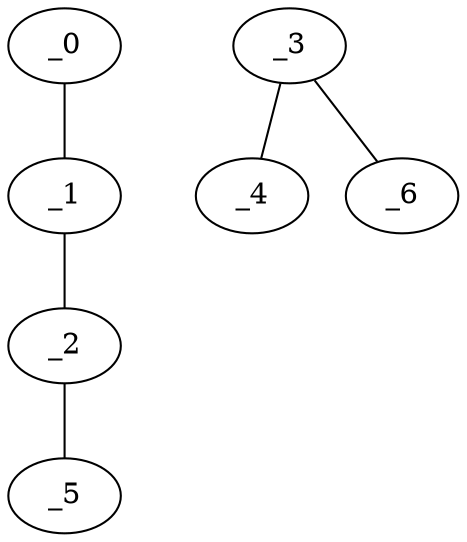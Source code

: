 graph AP1_0006 {
	_0	 [x="0.263349",
		y="1.18969"];
	_1	 [x="1.7724",
		y="3.36259"];
	_0 -- _1;
	_2	 [x="2.3",
		y="0.71"];
	_1 -- _2;
	_5	 [x="0.703161",
		y="1.25606"];
	_2 -- _5;
	_3	 [x="0.88",
		y="1.49"];
	_4	 [x="2.72553",
		y="1.37449"];
	_3 -- _4;
	_6	 [x="2.59014",
		y="2.38317"];
	_3 -- _6;
}
